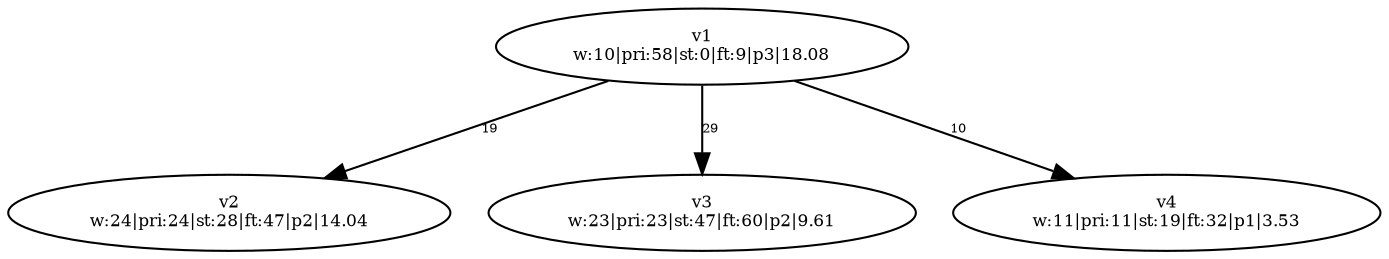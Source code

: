 digraph {
	v1 [label="v1
w:10|pri:58|st:0|ft:9|p3|18.08" fontsize=8.0]
	v2 [label="v2
w:24|pri:24|st:28|ft:47|p2|14.04" fontsize=8.0]
	v3 [label="v3
w:23|pri:23|st:47|ft:60|p2|9.61" fontsize=8.0]
	v4 [label="v4
w:11|pri:11|st:19|ft:32|p1|3.53" fontsize=8.0]
	v1 -> v2 [label=19 constraint=true fontsize=6.0]
	v1 -> v3 [label=29 constraint=true fontsize=6.0]
	v1 -> v4 [label=10 constraint=true fontsize=6.0]
}
